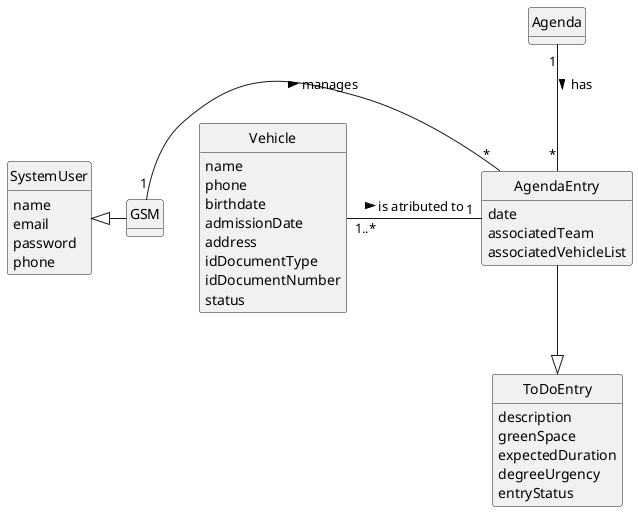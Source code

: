 @startuml
skinparam monochrome true
skinparam packageStyle rectangle
skinparam shadowing false

'left to right direction

skinparam classAttributeIconSize 0

hide circle
hide methods

class SystemUser {
    name
    email
    password
    phone

}
class Agenda {
}


class AgendaEntry {
    date
    associatedTeam
    associatedVehicleList
}
class Vehicle{
      name
      phone
      birthdate
      admissionDate
      address
      idDocumentType
      idDocumentNumber
      status
}




class ToDoEntry{
    description
         greenSpace
         expectedDuration
         degreeUrgency
         entryStatus
}
class GSM {
}


SystemUser <|- GSM
Vehicle "1..*" - "1" AgendaEntry: is atributed to >
AgendaEntry --|> ToDoEntry
Agenda "1" -- "*" AgendaEntry : has >
GSM"1" - "*" AgendaEntry: manages >
@enduml
